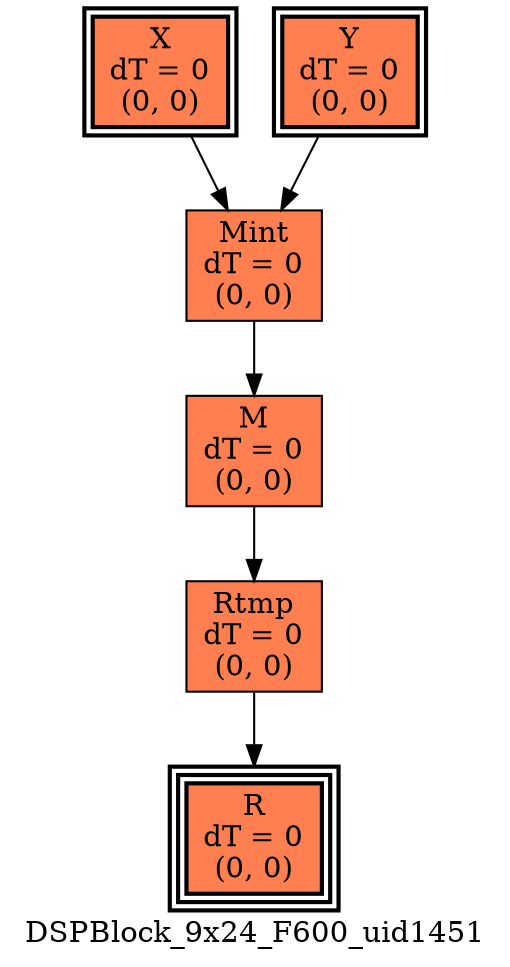 digraph DSPBlock_9x24_F600_uid1451
{
	//graph drawing options
	label=DSPBlock_9x24_F600_uid1451;
	labelloc=bottom;
	labeljust=right;
	ratio=auto;
	nodesep=0.25;
	ranksep=0.5;

	//input/output signals of operator DSPBlock_9x24_F600_uid1451
	X__DSPBlock_9x24_F600_uid1451 [ label="X\ndT = 0\n(0, 0)", shape=box, color=black, style="bold, filled", fillcolor=coral, peripheries=2 ];
	Y__DSPBlock_9x24_F600_uid1451 [ label="Y\ndT = 0\n(0, 0)", shape=box, color=black, style="bold, filled", fillcolor=coral, peripheries=2 ];
	R__DSPBlock_9x24_F600_uid1451 [ label="R\ndT = 0\n(0, 0)", shape=box, color=black, style="bold, filled", fillcolor=coral, peripheries=3 ];
	{rank=same X__DSPBlock_9x24_F600_uid1451, Y__DSPBlock_9x24_F600_uid1451};
	{rank=same R__DSPBlock_9x24_F600_uid1451};
	//internal signals of operator DSPBlock_9x24_F600_uid1451
	Mint__DSPBlock_9x24_F600_uid1451 [ label="Mint\ndT = 0\n(0, 0)", shape=box, color=black, style=filled, fillcolor=coral, peripheries=1 ];
	M__DSPBlock_9x24_F600_uid1451 [ label="M\ndT = 0\n(0, 0)", shape=box, color=black, style=filled, fillcolor=coral, peripheries=1 ];
	Rtmp__DSPBlock_9x24_F600_uid1451 [ label="Rtmp\ndT = 0\n(0, 0)", shape=box, color=black, style=filled, fillcolor=coral, peripheries=1 ];

	//subcomponents of operator DSPBlock_9x24_F600_uid1451

	//input and internal signal connections of operator DSPBlock_9x24_F600_uid1451
	X__DSPBlock_9x24_F600_uid1451 -> Mint__DSPBlock_9x24_F600_uid1451 [ arrowhead=normal, arrowsize=1.0, arrowtail=normal, color=black, dir=forward  ];
	Y__DSPBlock_9x24_F600_uid1451 -> Mint__DSPBlock_9x24_F600_uid1451 [ arrowhead=normal, arrowsize=1.0, arrowtail=normal, color=black, dir=forward  ];
	Mint__DSPBlock_9x24_F600_uid1451 -> M__DSPBlock_9x24_F600_uid1451 [ arrowhead=normal, arrowsize=1.0, arrowtail=normal, color=black, dir=forward  ];
	M__DSPBlock_9x24_F600_uid1451 -> Rtmp__DSPBlock_9x24_F600_uid1451 [ arrowhead=normal, arrowsize=1.0, arrowtail=normal, color=black, dir=forward  ];
	Rtmp__DSPBlock_9x24_F600_uid1451 -> R__DSPBlock_9x24_F600_uid1451 [ arrowhead=normal, arrowsize=1.0, arrowtail=normal, color=black, dir=forward  ];
}

